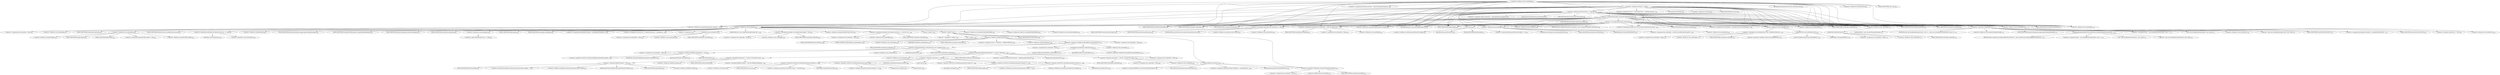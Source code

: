 digraph "createJavaBeanDeserializer" {  
"3032" [label = <(&lt;operator&gt;.assignment,JavaBeanInfo beanInfo = JavaBeanInfo.build(claz...)<SUB>1124</SUB>> ]
"2582" [label = <(&lt;operator&gt;.fieldAccess,this.asmEnable)<SUB>990</SUB>> ]
"2695" [label = <(&lt;operator&gt;.notEquals,clazz.getTypeParameters().length != 0)<SUB>1030</SUB>> ]
"2708" [label = <(&lt;operator&gt;.logicalAnd,asmEnable &amp;&amp; asmFactory != null &amp;&amp; asmFactory.c...)<SUB>1034</SUB>> ]
"2732" [label = <(&lt;operator&gt;.fieldAccess,this.asmEnable)<SUB>1038</SUB>> ]
"2745" [label = <(&lt;operator&gt;.fieldAccess,this.asmEnable)<SUB>1042</SUB>> ]
"2980" [label = <(&lt;operator&gt;.fieldAccess,this.asmEnable)<SUB>1108</SUB>> ]
"3000" [label = <(&lt;operator&gt;.fieldAccess,this.asmEnable)<SUB>1114</SUB>> ]
"3015" [label = <(&lt;operator&gt;.logicalNot,!asmEnable)<SUB>1120</SUB>> ]
"3034" [label = <(build,build(clazz, type, propertyNamingStrategy))<SUB>1124</SUB>> ]
"2587" [label = <(&lt;operator&gt;.assignment,JSONType jsonType = TypeUtils.getAnnotation(cla...)<SUB>991</SUB>> ]
"2696" [label = <(&lt;operator&gt;.fieldAccess,clazz.getTypeParameters().length)<SUB>1030</SUB>> ]
"2702" [label = <(&lt;operator&gt;.assignment,this.asmEnable = false)<SUB>1031</SUB>> ]
"2709" [label = <(&lt;operator&gt;.logicalAnd,asmEnable &amp;&amp; asmFactory != null)<SUB>1034</SUB>> ]
"2718" [label = <(isExternalClass,asmFactory.classLoader.isExternalClass(clazz))<SUB>1034</SUB>> ]
"2726" [label = <(&lt;operator&gt;.assignment,this.asmEnable = false)<SUB>1035</SUB>> ]
"2734" [label = <(FIELD_IDENTIFIER,asmEnable,asmEnable)<SUB>1038</SUB>> ]
"2736" [label = <(&lt;operator&gt;.assignment,this.asmEnable = ASMUtils.checkName(clazz.getSi...)<SUB>1039</SUB>> ]
"2747" [label = <(FIELD_IDENTIFIER,asmEnable,asmEnable)<SUB>1042</SUB>> ]
"2759" [label = <(&lt;operator&gt;.assignment,JavaBeanInfo beanInfo = JavaBeanInfo.build(claz...)<SUB>1046</SUB>> ]
"2794" [label = <(&lt;operator&gt;.assignment,Constructor&lt;?&gt; defaultConstructor = beanInfo.de...)<SUB>1058</SUB>> ]
"2818" [label = <(&lt;operator&gt;.assignment,)<SUB>1063</SUB>> ]
"2982" [label = <(FIELD_IDENTIFIER,asmEnable,asmEnable)<SUB>1108</SUB>> ]
"3002" [label = <(FIELD_IDENTIFIER,asmEnable,asmEnable)<SUB>1114</SUB>> ]
"3016" [label = <(&lt;operator&gt;.fieldAccess,this.asmEnable)<SUB>1120</SUB>> ]
"3020" [label = <(RETURN,return new JavaBeanDeserializer(this, clazz, ty...,return new JavaBeanDeserializer(this, clazz, ty...)<SUB>1121</SUB>> ]
"3038" [label = <(&lt;operator&gt;.fieldAccess,this.propertyNamingStrategy)<SUB>1124</SUB>> ]
"3043" [label = <(RETURN,return asmFactory.createJavaBeanDeserializer(th...,return asmFactory.createJavaBeanDeserializer(th...)<SUB>1126</SUB>> ]
"2589" [label = <(getAnnotation,getAnnotation(clazz, JSONType.class))<SUB>991</SUB>> ]
"2596" [label = <(&lt;operator&gt;.notEquals,jsonType != null)<SUB>993</SUB>> ]
"2644" [label = <(&lt;operator&gt;.fieldAccess,this.asmEnable)<SUB>1010</SUB>> ]
"2697" [label = <(getTypeParameters,clazz.getTypeParameters())<SUB>1030</SUB>> ]
"2699" [label = <(FIELD_IDENTIFIER,length,length)<SUB>1030</SUB>> ]
"2703" [label = <(&lt;operator&gt;.fieldAccess,this.asmEnable)<SUB>1031</SUB>> ]
"2710" [label = <(&lt;operator&gt;.fieldAccess,this.asmEnable)<SUB>1034</SUB>> ]
"2713" [label = <(&lt;operator&gt;.notEquals,asmFactory != null)<SUB>1034</SUB>> ]
"2719" [label = <(&lt;operator&gt;.fieldAccess,asmFactory.classLoader)<SUB>1034</SUB>> ]
"2727" [label = <(&lt;operator&gt;.fieldAccess,this.asmEnable)<SUB>1035</SUB>> ]
"2737" [label = <(&lt;operator&gt;.fieldAccess,this.asmEnable)<SUB>1039</SUB>> ]
"2740" [label = <(checkName,checkName(clazz.getSimpleName()))<SUB>1039</SUB>> ]
"2750" [label = <(isInterface,clazz.isInterface())<SUB>1043</SUB>> ]
"2761" [label = <(build,build(clazz, type, propertyNamingStrategy, fals...)<SUB>1046</SUB>> ]
"2776" [label = <(&lt;operator&gt;.logicalAnd,asmEnable &amp;&amp; beanInfo.fields.length &gt; 200)<SUB>1054</SUB>> ]
"2796" [label = <(&lt;operator&gt;.fieldAccess,beanInfo.defaultConstructor)<SUB>1058</SUB>> ]
"2800" [label = <(&lt;operator&gt;.logicalAnd,asmEnable &amp;&amp; defaultConstructor == null &amp;&amp; !cla...)<SUB>1059</SUB>> ]
"2820" [label = <(iterator,&lt;empty&gt;)<SUB>1063</SUB>> ]
"2825" [label = <(hasNext,&lt;empty&gt;)<SUB>1063</SUB>> ]
"2985" [label = <(&lt;operator&gt;.logicalAnd,clazz.isMemberClass() &amp;&amp; !Modifier.isStatic(cla...)<SUB>1109</SUB>> ]
"3005" [label = <(isXmlField,isXmlField(clazz))<SUB>1115</SUB>> ]
"3018" [label = <(FIELD_IDENTIFIER,asmEnable,asmEnable)<SUB>1120</SUB>> ]
"3040" [label = <(FIELD_IDENTIFIER,propertyNamingStrategy,propertyNamingStrategy)<SUB>1124</SUB>> ]
"3044" [label = <(createJavaBeanDeserializer,this.asmFactory.createJavaBeanDeserializer(this...)<SUB>1126</SUB>> ]
"2592" [label = <(&lt;operator&gt;.fieldAccess,JSONType.class)<SUB>991</SUB>> ]
"2601" [label = <(&lt;operator&gt;.assignment,Class&lt;?&gt; deserializerClass = jsonType.deseriali...)<SUB>994</SUB>> ]
"2630" [label = <(&lt;operator&gt;.assignment,this.asmEnable = jsonType.asm() &amp;&amp; jsonType.par...)<SUB>1006</SUB>> ]
"2646" [label = <(FIELD_IDENTIFIER,asmEnable,asmEnable)<SUB>1010</SUB>> ]
"2705" [label = <(FIELD_IDENTIFIER,asmEnable,asmEnable)<SUB>1031</SUB>> ]
"2712" [label = <(FIELD_IDENTIFIER,asmEnable,asmEnable)<SUB>1034</SUB>> ]
"2714" [label = <(&lt;operator&gt;.fieldAccess,this.asmFactory)<SUB>1034</SUB>> ]
"2720" [label = <(&lt;operator&gt;.fieldAccess,this.asmFactory)<SUB>1034</SUB>> ]
"2723" [label = <(FIELD_IDENTIFIER,classLoader,classLoader)<SUB>1034</SUB>> ]
"2729" [label = <(FIELD_IDENTIFIER,asmEnable,asmEnable)<SUB>1035</SUB>> ]
"2739" [label = <(FIELD_IDENTIFIER,asmEnable,asmEnable)<SUB>1039</SUB>> ]
"2742" [label = <(getSimpleName,clazz.getSimpleName())<SUB>1039</SUB>> ]
"2753" [label = <(&lt;operator&gt;.assignment,this.asmEnable = false)<SUB>1044</SUB>> ]
"2765" [label = <(&lt;operator&gt;.fieldAccess,this.propertyNamingStrategy)<SUB>1048</SUB>> ]
"2769" [label = <(&lt;operator&gt;.fieldAccess,TypeUtils.compatibleWithJavaBean)<SUB>1050</SUB>> ]
"2772" [label = <(&lt;operator&gt;.fieldAccess,this.jacksonCompatible)<SUB>1051</SUB>> ]
"2777" [label = <(&lt;operator&gt;.fieldAccess,this.asmEnable)<SUB>1054</SUB>> ]
"2780" [label = <(&lt;operator&gt;.greaterThan,beanInfo.fields.length &gt; 200)<SUB>1054</SUB>> ]
"2788" [label = <(&lt;operator&gt;.assignment,this.asmEnable = false)<SUB>1055</SUB>> ]
"2798" [label = <(FIELD_IDENTIFIER,defaultConstructor,defaultConstructor)<SUB>1058</SUB>> ]
"2801" [label = <(&lt;operator&gt;.logicalAnd,asmEnable &amp;&amp; defaultConstructor == null)<SUB>1059</SUB>> ]
"2808" [label = <(&lt;operator&gt;.logicalNot,!clazz.isInterface())<SUB>1059</SUB>> ]
"2812" [label = <(&lt;operator&gt;.assignment,this.asmEnable = false)<SUB>1060</SUB>> ]
"2821" [label = <(&lt;operator&gt;.fieldAccess,beanInfo.fields)<SUB>1063</SUB>> ]
"2829" [label = <(&lt;operator&gt;.assignment,&lt;empty&gt;)<SUB>1063</SUB>> ]
"2845" [label = <(&lt;operator&gt;.assignment,Class&lt;?&gt; fieldClass = fieldInfo.fieldClass)<SUB>1069</SUB>> ]
"2899" [label = <(&lt;operator&gt;.assignment,JSONField annotation = fieldInfo.getAnnotation())<SUB>1086</SUB>> ]
"2986" [label = <(isMemberClass,clazz.isMemberClass())<SUB>1109</SUB>> ]
"2988" [label = <(&lt;operator&gt;.logicalNot,!Modifier.isStatic(clazz.getModifiers()))<SUB>1109</SUB>> ]
"2994" [label = <(&lt;operator&gt;.assignment,this.asmEnable = false)<SUB>1110</SUB>> ]
"3009" [label = <(&lt;operator&gt;.assignment,this.asmEnable = false)<SUB>1116</SUB>> ]
"3023" [label = <(&lt;operator&gt;.assignment,$obj3 = new JavaBeanDeserializer(this, clazz, t...)<SUB>1121</SUB>> ]
"3026" [label = <(&lt;init&gt;,new JavaBeanDeserializer(this, clazz, type))<SUB>1121</SUB>> ]
"3045" [label = <(&lt;operator&gt;.fieldAccess,this.asmFactory)<SUB>1126</SUB>> ]
"2594" [label = <(FIELD_IDENTIFIER,class,class)<SUB>991</SUB>> ]
"2603" [label = <(deserializer,deserializer())<SUB>994</SUB>> ]
"2606" [label = <(&lt;operator&gt;.notEquals,deserializerClass != Void.class)<SUB>995</SUB>> ]
"2631" [label = <(&lt;operator&gt;.fieldAccess,this.asmEnable)<SUB>1006</SUB>> ]
"2634" [label = <(&lt;operator&gt;.logicalAnd,jsonType.asm() &amp;&amp; jsonType.parseFeatures().leng...)<SUB>1006</SUB>> ]
"2716" [label = <(FIELD_IDENTIFIER,asmFactory,asmFactory)<SUB>1034</SUB>> ]
"2722" [label = <(FIELD_IDENTIFIER,asmFactory,asmFactory)<SUB>1034</SUB>> ]
"2754" [label = <(&lt;operator&gt;.fieldAccess,this.asmEnable)<SUB>1044</SUB>> ]
"2767" [label = <(FIELD_IDENTIFIER,propertyNamingStrategy,propertyNamingStrategy)<SUB>1048</SUB>> ]
"2771" [label = <(FIELD_IDENTIFIER,compatibleWithJavaBean,compatibleWithJavaBean)<SUB>1050</SUB>> ]
"2774" [label = <(FIELD_IDENTIFIER,jacksonCompatible,jacksonCompatible)<SUB>1051</SUB>> ]
"2779" [label = <(FIELD_IDENTIFIER,asmEnable,asmEnable)<SUB>1054</SUB>> ]
"2781" [label = <(&lt;operator&gt;.fieldAccess,beanInfo.fields.length)<SUB>1054</SUB>> ]
"2789" [label = <(&lt;operator&gt;.fieldAccess,this.asmEnable)<SUB>1055</SUB>> ]
"2802" [label = <(&lt;operator&gt;.fieldAccess,this.asmEnable)<SUB>1059</SUB>> ]
"2805" [label = <(&lt;operator&gt;.equals,defaultConstructor == null)<SUB>1059</SUB>> ]
"2809" [label = <(isInterface,clazz.isInterface())<SUB>1059</SUB>> ]
"2813" [label = <(&lt;operator&gt;.fieldAccess,this.asmEnable)<SUB>1060</SUB>> ]
"2823" [label = <(FIELD_IDENTIFIER,fields,fields)<SUB>1063</SUB>> ]
"2831" [label = <(next,&lt;empty&gt;)<SUB>1063</SUB>> ]
"2834" [label = <(&lt;operator&gt;.fieldAccess,fieldInfo.getOnly)<SUB>1064</SUB>> ]
"2847" [label = <(&lt;operator&gt;.fieldAccess,fieldInfo.fieldClass)<SUB>1069</SUB>> ]
"2851" [label = <(&lt;operator&gt;.logicalNot,!Modifier.isPublic(fieldClass.getModifiers()))<SUB>1070</SUB>> ]
"2864" [label = <(&lt;operator&gt;.logicalAnd,fieldClass.isMemberClass() &amp;&amp; !Modifier.isStati...)<SUB>1075</SUB>> ]
"2880" [label = <(&lt;operator&gt;.logicalAnd,//
fieldInfo.getMember() != null &amp;&amp; !ASMUtils....)<SUB>1080</SUB>> ]
"2901" [label = <(getAnnotation,getAnnotation())<SUB>1086</SUB>> ]
"2904" [label = <(&lt;operator&gt;.logicalOr,//
annotation != null &amp;&amp; (//
(!ASMUtils.check...)<SUB>1087</SUB>> ]
"2959" [label = <(isEnum,fieldClass.isEnum())<SUB>1098</SUB>> ]
"2989" [label = <(isStatic,Modifier.isStatic(clazz.getModifiers()))<SUB>1109</SUB>> ]
"2995" [label = <(&lt;operator&gt;.fieldAccess,this.asmEnable)<SUB>1110</SUB>> ]
"3010" [label = <(&lt;operator&gt;.fieldAccess,this.asmEnable)<SUB>1116</SUB>> ]
"3025" [label = <(&lt;operator&gt;.alloc,new JavaBeanDeserializer(this, clazz, type))<SUB>1121</SUB>> ]
"3047" [label = <(FIELD_IDENTIFIER,asmFactory,asmFactory)<SUB>1126</SUB>> ]
"3054" [label = <(&lt;operator&gt;.assignment,$obj4 = new JavaBeanDeserializer(this, clazz, t...)<SUB>1131</SUB>> ]
"3057" [label = <(&lt;init&gt;,new JavaBeanDeserializer(this, clazz, type))<SUB>1131</SUB>> ]
"2608" [label = <(&lt;operator&gt;.fieldAccess,Void.class)<SUB>995</SUB>> ]
"2633" [label = <(FIELD_IDENTIFIER,asmEnable,asmEnable)<SUB>1006</SUB>> ]
"2635" [label = <(asm,asm())<SUB>1006</SUB>> ]
"2637" [label = <(&lt;operator&gt;.equals,jsonType.parseFeatures().length == 0)<SUB>1007</SUB>> ]
"2756" [label = <(FIELD_IDENTIFIER,asmEnable,asmEnable)<SUB>1044</SUB>> ]
"2782" [label = <(&lt;operator&gt;.fieldAccess,beanInfo.fields)<SUB>1054</SUB>> ]
"2785" [label = <(FIELD_IDENTIFIER,length,length)<SUB>1054</SUB>> ]
"2791" [label = <(FIELD_IDENTIFIER,asmEnable,asmEnable)<SUB>1055</SUB>> ]
"2804" [label = <(FIELD_IDENTIFIER,asmEnable,asmEnable)<SUB>1059</SUB>> ]
"2815" [label = <(FIELD_IDENTIFIER,asmEnable,asmEnable)<SUB>1060</SUB>> ]
"2836" [label = <(FIELD_IDENTIFIER,getOnly,getOnly)<SUB>1064</SUB>> ]
"2838" [label = <(&lt;operator&gt;.assignment,this.asmEnable = false)<SUB>1065</SUB>> ]
"2849" [label = <(FIELD_IDENTIFIER,fieldClass,fieldClass)<SUB>1069</SUB>> ]
"2852" [label = <(isPublic,Modifier.isPublic(fieldClass.getModifiers()))<SUB>1070</SUB>> ]
"2857" [label = <(&lt;operator&gt;.assignment,this.asmEnable = false)<SUB>1071</SUB>> ]
"2865" [label = <(isMemberClass,fieldClass.isMemberClass())<SUB>1075</SUB>> ]
"2867" [label = <(&lt;operator&gt;.logicalNot,!Modifier.isStatic(fieldClass.getModifiers()))<SUB>1075</SUB>> ]
"2873" [label = <(&lt;operator&gt;.assignment,this.asmEnable = false)<SUB>1076</SUB>> ]
"2881" [label = <(&lt;operator&gt;.notEquals,//
fieldInfo.getMember() != null)<SUB>1080</SUB>> ]
"2885" [label = <(&lt;operator&gt;.logicalNot,!ASMUtils.checkName(fieldInfo.getMember().getNa...)<SUB>1081</SUB>> ]
"2892" [label = <(&lt;operator&gt;.assignment,this.asmEnable = false)<SUB>1082</SUB>> ]
"2905" [label = <(&lt;operator&gt;.logicalAnd,//
annotation != null &amp;&amp; (//
(!ASMUtils.check...)<SUB>1087</SUB>> ]
"2937" [label = <(&lt;operator&gt;.logicalAnd,fieldInfo.method != null &amp;&amp; fieldInfo.method.ge...)<SUB>1093</SUB>> ]
"2952" [label = <(&lt;operator&gt;.assignment,this.asmEnable = false)<SUB>1094</SUB>> ]
"2963" [label = <(&lt;operator&gt;.assignment,ObjectDeserializer fieldDeser = this.getDeseria...)<SUB>1099</SUB>> ]
"2991" [label = <(getModifiers,clazz.getModifiers())<SUB>1109</SUB>> ]
"2997" [label = <(FIELD_IDENTIFIER,asmEnable,asmEnable)<SUB>1110</SUB>> ]
"3012" [label = <(FIELD_IDENTIFIER,asmEnable,asmEnable)<SUB>1116</SUB>> ]
"3056" [label = <(&lt;operator&gt;.alloc,new JavaBeanDeserializer(this, clazz, type))<SUB>1131</SUB>> ]
"2610" [label = <(FIELD_IDENTIFIER,class,class)<SUB>995</SUB>> ]
"2638" [label = <(&lt;operator&gt;.fieldAccess,jsonType.parseFeatures().length)<SUB>1007</SUB>> ]
"2784" [label = <(FIELD_IDENTIFIER,fields,fields)<SUB>1054</SUB>> ]
"2839" [label = <(&lt;operator&gt;.fieldAccess,this.asmEnable)<SUB>1065</SUB>> ]
"2854" [label = <(getModifiers,fieldClass.getModifiers())<SUB>1070</SUB>> ]
"2858" [label = <(&lt;operator&gt;.fieldAccess,this.asmEnable)<SUB>1071</SUB>> ]
"2868" [label = <(isStatic,Modifier.isStatic(fieldClass.getModifiers()))<SUB>1075</SUB>> ]
"2874" [label = <(&lt;operator&gt;.fieldAccess,this.asmEnable)<SUB>1076</SUB>> ]
"2882" [label = <(getMember,getMember())<SUB>1080</SUB>> ]
"2886" [label = <(checkName,checkName(fieldInfo.getMember().getName()))<SUB>1081</SUB>> ]
"2893" [label = <(&lt;operator&gt;.fieldAccess,this.asmEnable)<SUB>1082</SUB>> ]
"2906" [label = <(&lt;operator&gt;.notEquals,//
annotation != null)<SUB>1087</SUB>> ]
"2909" [label = <(&lt;operator&gt;.logicalOr,//
(!ASMUtils.checkName(annotation.name())) ||...)<SUB>1088</SUB>> ]
"2938" [label = <(&lt;operator&gt;.notEquals,fieldInfo.method != null)<SUB>1093</SUB>> ]
"2943" [label = <(&lt;operator&gt;.greaterThan,fieldInfo.method.getParameterTypes().length &gt; 1)<SUB>1093</SUB>> ]
"2953" [label = <(&lt;operator&gt;.fieldAccess,this.asmEnable)<SUB>1094</SUB>> ]
"2965" [label = <(getDeserializer,getDeserializer(fieldClass))<SUB>1099</SUB>> ]
"2968" [label = <(&lt;operator&gt;.logicalNot,!(fieldDeser instanceof EnumDeserializer))<SUB>1100</SUB>> ]
"2615" [label = <(&lt;operator&gt;.assignment,Object deseralizer = deserializerClass.newInsta...)<SUB>997</SUB>> ]
"2639" [label = <(parseFeatures,parseFeatures())<SUB>1007</SUB>> ]
"2641" [label = <(FIELD_IDENTIFIER,length,length)<SUB>1007</SUB>> ]
"2841" [label = <(FIELD_IDENTIFIER,asmEnable,asmEnable)<SUB>1065</SUB>> ]
"2860" [label = <(FIELD_IDENTIFIER,asmEnable,asmEnable)<SUB>1071</SUB>> ]
"2870" [label = <(getModifiers,fieldClass.getModifiers())<SUB>1075</SUB>> ]
"2876" [label = <(FIELD_IDENTIFIER,asmEnable,asmEnable)<SUB>1076</SUB>> ]
"2888" [label = <(getName,getMember().getName())<SUB>1081</SUB>> ]
"2895" [label = <(FIELD_IDENTIFIER,asmEnable,asmEnable)<SUB>1082</SUB>> ]
"2910" [label = <(&lt;operator&gt;.logicalOr,//
(!ASMUtils.checkName(annotation.name())) ||...)<SUB>1088</SUB>> ]
"2935" [label = <(unwrapped,unwrapped())<SUB>1092</SUB>> ]
"2939" [label = <(&lt;operator&gt;.fieldAccess,fieldInfo.method)<SUB>1093</SUB>> ]
"2944" [label = <(&lt;operator&gt;.fieldAccess,fieldInfo.method.getParameterTypes().length)<SUB>1093</SUB>> ]
"2955" [label = <(FIELD_IDENTIFIER,asmEnable,asmEnable)<SUB>1094</SUB>> ]
"2969" [label = <(&lt;operator&gt;.instanceOf,fieldDeser instanceof EnumDeserializer)<SUB>1100</SUB>> ]
"2973" [label = <(&lt;operator&gt;.assignment,this.asmEnable = false)<SUB>1101</SUB>> ]
"2617" [label = <(newInstance,deserializerClass.newInstance())<SUB>997</SUB>> ]
"2620" [label = <(&lt;operator&gt;.instanceOf,deseralizer instanceof ObjectDeserializer)<SUB>998</SUB>> ]
"2889" [label = <(getMember,getMember())<SUB>1081</SUB>> ]
"2911" [label = <(&lt;operator&gt;.logicalOr,//
(!ASMUtils.checkName(annotation.name())) ||...)<SUB>1088</SUB>> ]
"2929" [label = <(&lt;operator&gt;.notEquals,//
annotation.parseFeatures().length != 0)<SUB>1091</SUB>> ]
"2941" [label = <(FIELD_IDENTIFIER,method,method)<SUB>1093</SUB>> ]
"2945" [label = <(getParameterTypes,fieldInfo.method.getParameterTypes())<SUB>1093</SUB>> ]
"2949" [label = <(FIELD_IDENTIFIER,length,length)<SUB>1093</SUB>> ]
"2971" [label = <(TYPE_REF,EnumDeserializer,EnumDeserializer)<SUB>1100</SUB>> ]
"2974" [label = <(&lt;operator&gt;.fieldAccess,this.asmEnable)<SUB>1101</SUB>> ]
"2622" [label = <(TYPE_REF,ObjectDeserializer,ObjectDeserializer)<SUB>998</SUB>> ]
"2624" [label = <(RETURN,return (ObjectDeserializer) deseralizer;,return (ObjectDeserializer) deseralizer;)<SUB>999</SUB>> ]
"2912" [label = <(&lt;operator&gt;.logicalOr,//
(!ASMUtils.checkName(annotation.name())) ||...)<SUB>1088</SUB>> ]
"2923" [label = <(&lt;operator&gt;.notEquals,//
annotation.deserializeUsing() != Void.class)<SUB>1090</SUB>> ]
"2930" [label = <(&lt;operator&gt;.fieldAccess,annotation.parseFeatures().length)<SUB>1091</SUB>> ]
"2946" [label = <(&lt;operator&gt;.fieldAccess,fieldInfo.method)<SUB>1093</SUB>> ]
"2976" [label = <(FIELD_IDENTIFIER,asmEnable,asmEnable)<SUB>1101</SUB>> ]
"2625" [label = <(&lt;operator&gt;.cast,(ObjectDeserializer) deseralizer)<SUB>999</SUB>> ]
"2913" [label = <(&lt;operator&gt;.logicalNot,!ASMUtils.checkName(annotation.name()))<SUB>1088</SUB>> ]
"2918" [label = <(&lt;operator&gt;.notEquals,//
annotation.format().length() != 0)<SUB>1089</SUB>> ]
"2924" [label = <(deserializeUsing,deserializeUsing())<SUB>1090</SUB>> ]
"2926" [label = <(&lt;operator&gt;.fieldAccess,Void.class)<SUB>1090</SUB>> ]
"2931" [label = <(parseFeatures,parseFeatures())<SUB>1091</SUB>> ]
"2933" [label = <(FIELD_IDENTIFIER,length,length)<SUB>1091</SUB>> ]
"2948" [label = <(FIELD_IDENTIFIER,method,method)<SUB>1093</SUB>> ]
"2626" [label = <(TYPE_REF,ObjectDeserializer,ObjectDeserializer)<SUB>999</SUB>> ]
"2914" [label = <(checkName,checkName(annotation.name()))<SUB>1088</SUB>> ]
"2919" [label = <(length,format().length())<SUB>1089</SUB>> ]
"2928" [label = <(FIELD_IDENTIFIER,class,class)<SUB>1090</SUB>> ]
"2916" [label = <(name,name())<SUB>1088</SUB>> ]
"2920" [label = <(format,format())<SUB>1089</SUB>> ]
  "2582" -> "2697" 
  "2582" -> "2745" 
  "2582" -> "2709" 
  "2582" -> "2747" 
  "2582" -> "3015" 
  "2582" -> "2708" 
  "2582" -> "2696" 
  "2582" -> "3016" 
  "2582" -> "2589" 
  "2582" -> "2596" 
  "2582" -> "2712" 
  "2582" -> "3002" 
  "2582" -> "2710" 
  "2582" -> "3000" 
  "2582" -> "2592" 
  "2582" -> "2594" 
  "2582" -> "2695" 
  "2582" -> "2732" 
  "2582" -> "2734" 
  "2582" -> "3018" 
  "2582" -> "2982" 
  "2582" -> "2980" 
  "2582" -> "2699" 
  "2582" -> "2587" 
  "2695" -> "2703" 
  "2695" -> "2705" 
  "2695" -> "2702" 
  "2708" -> "2729" 
  "2708" -> "2727" 
  "2708" -> "2726" 
  "2732" -> "2740" 
  "2732" -> "2737" 
  "2732" -> "2739" 
  "2732" -> "2742" 
  "2732" -> "2736" 
  "2745" -> "2801" 
  "2745" -> "2765" 
  "2745" -> "2769" 
  "2745" -> "2772" 
  "2745" -> "2796" 
  "2745" -> "2777" 
  "2745" -> "2750" 
  "2745" -> "2804" 
  "2745" -> "2794" 
  "2745" -> "2776" 
  "2745" -> "2779" 
  "2745" -> "2774" 
  "2745" -> "2821" 
  "2745" -> "2767" 
  "2745" -> "2820" 
  "2745" -> "2759" 
  "2745" -> "2802" 
  "2745" -> "2823" 
  "2745" -> "2818" 
  "2745" -> "2771" 
  "2745" -> "2800" 
  "2745" -> "2825" 
  "2745" -> "2761" 
  "2745" -> "2798" 
  "2980" -> "2985" 
  "2980" -> "2986" 
  "3000" -> "3005" 
  "3015" -> "3034" 
  "3015" -> "3020" 
  "3015" -> "3032" 
  "3015" -> "3044" 
  "3015" -> "3023" 
  "3015" -> "3025" 
  "3015" -> "3026" 
  "3015" -> "3045" 
  "3015" -> "3040" 
  "3015" -> "3038" 
  "3015" -> "3047" 
  "2709" -> "2719" 
  "2709" -> "2720" 
  "2709" -> "2723" 
  "2709" -> "2718" 
  "2709" -> "2722" 
  "2596" -> "2697" 
  "2596" -> "2745" 
  "2596" -> "2709" 
  "2596" -> "2747" 
  "2596" -> "3015" 
  "2596" -> "2708" 
  "2596" -> "2644" 
  "2596" -> "2696" 
  "2596" -> "3016" 
  "2596" -> "2608" 
  "2596" -> "2712" 
  "2596" -> "3002" 
  "2596" -> "2646" 
  "2596" -> "2601" 
  "2596" -> "2710" 
  "2596" -> "3000" 
  "2596" -> "2610" 
  "2596" -> "2695" 
  "2596" -> "2732" 
  "2596" -> "2603" 
  "2596" -> "2734" 
  "2596" -> "3018" 
  "2596" -> "2606" 
  "2596" -> "2982" 
  "2596" -> "2980" 
  "2596" -> "2699" 
  "2710" -> "2714" 
  "2710" -> "2713" 
  "2710" -> "2716" 
  "2750" -> "2754" 
  "2750" -> "2753" 
  "2750" -> "2756" 
  "2776" -> "2788" 
  "2776" -> "2791" 
  "2776" -> "2789" 
  "2800" -> "2815" 
  "2800" -> "2813" 
  "2800" -> "2812" 
  "2825" -> "2834" 
  "2825" -> "2829" 
  "2825" -> "2836" 
  "2825" -> "2831" 
  "2985" -> "2997" 
  "2985" -> "2995" 
  "2985" -> "2994" 
  "3005" -> "3009" 
  "3005" -> "3012" 
  "3005" -> "3010" 
  "3044" -> "3057" 
  "3044" -> "3043" 
  "3044" -> "3056" 
  "3044" -> "3054" 
  "2777" -> "2784" 
  "2777" -> "2785" 
  "2777" -> "2781" 
  "2777" -> "2782" 
  "2777" -> "2780" 
  "2801" -> "2809" 
  "2801" -> "2808" 
  "2986" -> "2989" 
  "2986" -> "2988" 
  "2986" -> "2991" 
  "2606" -> "2697" 
  "2606" -> "2745" 
  "2606" -> "2709" 
  "2606" -> "2747" 
  "2606" -> "3015" 
  "2606" -> "2622" 
  "2606" -> "2708" 
  "2606" -> "2644" 
  "2606" -> "2696" 
  "2606" -> "3016" 
  "2606" -> "2712" 
  "2606" -> "3002" 
  "2606" -> "2646" 
  "2606" -> "2710" 
  "2606" -> "3000" 
  "2606" -> "2631" 
  "2606" -> "2617" 
  "2606" -> "2633" 
  "2606" -> "2615" 
  "2606" -> "2634" 
  "2606" -> "2695" 
  "2606" -> "2732" 
  "2606" -> "2734" 
  "2606" -> "3018" 
  "2606" -> "2635" 
  "2606" -> "2630" 
  "2606" -> "2982" 
  "2606" -> "2980" 
  "2606" -> "2699" 
  "2606" -> "2620" 
  "2802" -> "2805" 
  "2834" -> "2841" 
  "2834" -> "2845" 
  "2834" -> "2838" 
  "2834" -> "2851" 
  "2834" -> "2839" 
  "2834" -> "2847" 
  "2834" -> "2854" 
  "2834" -> "2849" 
  "2834" -> "2852" 
  "2851" -> "2865" 
  "2851" -> "2860" 
  "2851" -> "2857" 
  "2851" -> "2864" 
  "2851" -> "2858" 
  "2864" -> "2881" 
  "2864" -> "2874" 
  "2864" -> "2876" 
  "2864" -> "2873" 
  "2864" -> "2882" 
  "2864" -> "2880" 
  "2880" -> "2901" 
  "2880" -> "2905" 
  "2880" -> "2893" 
  "2880" -> "2895" 
  "2880" -> "2906" 
  "2880" -> "2892" 
  "2880" -> "2904" 
  "2880" -> "2899" 
  "2904" -> "2955" 
  "2904" -> "2953" 
  "2904" -> "2952" 
  "2904" -> "2959" 
  "2959" -> "2969" 
  "2959" -> "2965" 
  "2959" -> "2968" 
  "2959" -> "2971" 
  "2959" -> "2825" 
  "2959" -> "2963" 
  "2635" -> "2641" 
  "2635" -> "2639" 
  "2635" -> "2638" 
  "2635" -> "2637" 
  "2865" -> "2868" 
  "2865" -> "2867" 
  "2865" -> "2870" 
  "2881" -> "2886" 
  "2881" -> "2885" 
  "2881" -> "2888" 
  "2881" -> "2889" 
  "2905" -> "2937" 
  "2905" -> "2938" 
  "2905" -> "2941" 
  "2905" -> "2939" 
  "2906" -> "2909" 
  "2906" -> "2913" 
  "2906" -> "2912" 
  "2906" -> "2910" 
  "2906" -> "2914" 
  "2906" -> "2911" 
  "2906" -> "2916" 
  "2938" -> "2945" 
  "2938" -> "2948" 
  "2938" -> "2943" 
  "2938" -> "2946" 
  "2938" -> "2944" 
  "2938" -> "2949" 
  "2968" -> "2976" 
  "2968" -> "2974" 
  "2968" -> "2825" 
  "2968" -> "2973" 
  "2910" -> "2935" 
  "2620" -> "2697" 
  "2620" -> "2745" 
  "2620" -> "2709" 
  "2620" -> "2747" 
  "2620" -> "2625" 
  "2620" -> "3015" 
  "2620" -> "2708" 
  "2620" -> "2644" 
  "2620" -> "2696" 
  "2620" -> "3016" 
  "2620" -> "2712" 
  "2620" -> "3002" 
  "2620" -> "2646" 
  "2620" -> "2626" 
  "2620" -> "2710" 
  "2620" -> "3000" 
  "2620" -> "2631" 
  "2620" -> "2633" 
  "2620" -> "2634" 
  "2620" -> "2695" 
  "2620" -> "2732" 
  "2620" -> "2734" 
  "2620" -> "3018" 
  "2620" -> "2635" 
  "2620" -> "2630" 
  "2620" -> "2982" 
  "2620" -> "2980" 
  "2620" -> "2699" 
  "2911" -> "2933" 
  "2911" -> "2929" 
  "2911" -> "2930" 
  "2911" -> "2931" 
  "2912" -> "2928" 
  "2912" -> "2924" 
  "2912" -> "2923" 
  "2912" -> "2926" 
  "2625" -> "2697" 
  "2625" -> "2745" 
  "2625" -> "2709" 
  "2625" -> "2747" 
  "2625" -> "3015" 
  "2625" -> "2708" 
  "2625" -> "2644" 
  "2625" -> "2696" 
  "2625" -> "3016" 
  "2625" -> "2712" 
  "2625" -> "3002" 
  "2625" -> "2646" 
  "2625" -> "2710" 
  "2625" -> "3000" 
  "2625" -> "2631" 
  "2625" -> "2624" 
  "2625" -> "2633" 
  "2625" -> "2634" 
  "2625" -> "2695" 
  "2625" -> "2732" 
  "2625" -> "2734" 
  "2625" -> "3018" 
  "2625" -> "2635" 
  "2625" -> "2630" 
  "2625" -> "2982" 
  "2625" -> "2980" 
  "2625" -> "2699" 
  "2913" -> "2919" 
  "2913" -> "2920" 
  "2913" -> "2918" 
}
